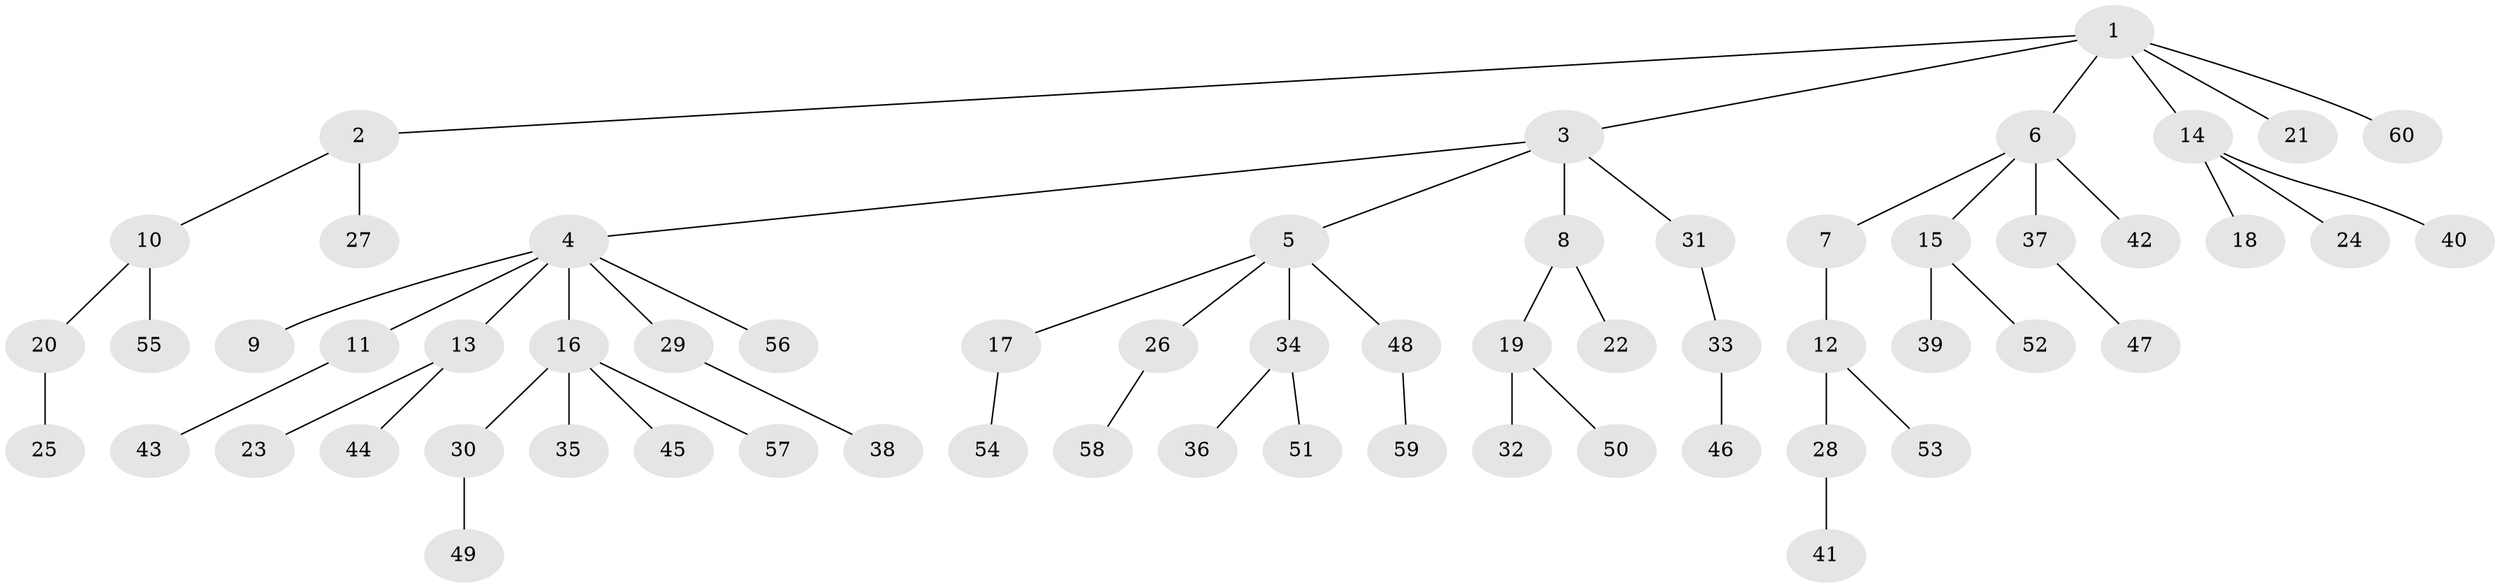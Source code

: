 // coarse degree distribution, {9: 0.02631578947368421, 2: 0.23684210526315788, 8: 0.02631578947368421, 6: 0.02631578947368421, 1: 0.6052631578947368, 3: 0.05263157894736842, 4: 0.02631578947368421}
// Generated by graph-tools (version 1.1) at 2025/24/03/03/25 07:24:07]
// undirected, 60 vertices, 59 edges
graph export_dot {
graph [start="1"]
  node [color=gray90,style=filled];
  1;
  2;
  3;
  4;
  5;
  6;
  7;
  8;
  9;
  10;
  11;
  12;
  13;
  14;
  15;
  16;
  17;
  18;
  19;
  20;
  21;
  22;
  23;
  24;
  25;
  26;
  27;
  28;
  29;
  30;
  31;
  32;
  33;
  34;
  35;
  36;
  37;
  38;
  39;
  40;
  41;
  42;
  43;
  44;
  45;
  46;
  47;
  48;
  49;
  50;
  51;
  52;
  53;
  54;
  55;
  56;
  57;
  58;
  59;
  60;
  1 -- 2;
  1 -- 3;
  1 -- 6;
  1 -- 14;
  1 -- 21;
  1 -- 60;
  2 -- 10;
  2 -- 27;
  3 -- 4;
  3 -- 5;
  3 -- 8;
  3 -- 31;
  4 -- 9;
  4 -- 11;
  4 -- 13;
  4 -- 16;
  4 -- 29;
  4 -- 56;
  5 -- 17;
  5 -- 26;
  5 -- 34;
  5 -- 48;
  6 -- 7;
  6 -- 15;
  6 -- 37;
  6 -- 42;
  7 -- 12;
  8 -- 19;
  8 -- 22;
  10 -- 20;
  10 -- 55;
  11 -- 43;
  12 -- 28;
  12 -- 53;
  13 -- 23;
  13 -- 44;
  14 -- 18;
  14 -- 24;
  14 -- 40;
  15 -- 39;
  15 -- 52;
  16 -- 30;
  16 -- 35;
  16 -- 45;
  16 -- 57;
  17 -- 54;
  19 -- 32;
  19 -- 50;
  20 -- 25;
  26 -- 58;
  28 -- 41;
  29 -- 38;
  30 -- 49;
  31 -- 33;
  33 -- 46;
  34 -- 36;
  34 -- 51;
  37 -- 47;
  48 -- 59;
}
